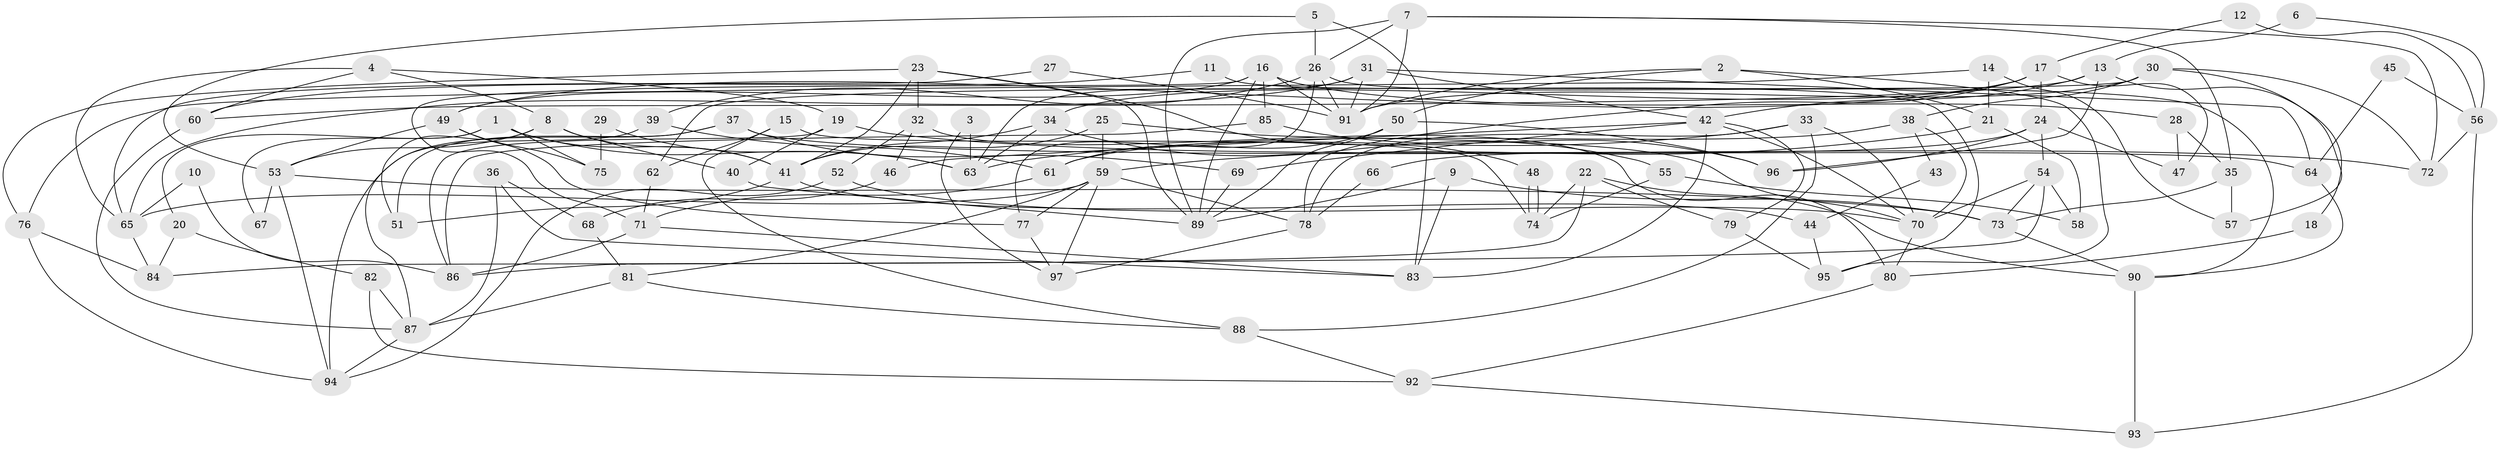 // coarse degree distribution, {8: 0.12244897959183673, 10: 0.02040816326530612, 4: 0.10204081632653061, 3: 0.14285714285714285, 2: 0.061224489795918366, 5: 0.2857142857142857, 6: 0.12244897959183673, 7: 0.08163265306122448, 9: 0.04081632653061224, 13: 0.02040816326530612}
// Generated by graph-tools (version 1.1) at 2025/37/03/04/25 23:37:03]
// undirected, 97 vertices, 194 edges
graph export_dot {
  node [color=gray90,style=filled];
  1;
  2;
  3;
  4;
  5;
  6;
  7;
  8;
  9;
  10;
  11;
  12;
  13;
  14;
  15;
  16;
  17;
  18;
  19;
  20;
  21;
  22;
  23;
  24;
  25;
  26;
  27;
  28;
  29;
  30;
  31;
  32;
  33;
  34;
  35;
  36;
  37;
  38;
  39;
  40;
  41;
  42;
  43;
  44;
  45;
  46;
  47;
  48;
  49;
  50;
  51;
  52;
  53;
  54;
  55;
  56;
  57;
  58;
  59;
  60;
  61;
  62;
  63;
  64;
  65;
  66;
  67;
  68;
  69;
  70;
  71;
  72;
  73;
  74;
  75;
  76;
  77;
  78;
  79;
  80;
  81;
  82;
  83;
  84;
  85;
  86;
  87;
  88;
  89;
  90;
  91;
  92;
  93;
  94;
  95;
  96;
  97;
  1 -- 63;
  1 -- 41;
  1 -- 20;
  1 -- 67;
  1 -- 75;
  2 -- 50;
  2 -- 91;
  2 -- 21;
  2 -- 95;
  3 -- 63;
  3 -- 97;
  4 -- 19;
  4 -- 65;
  4 -- 8;
  4 -- 60;
  5 -- 26;
  5 -- 83;
  5 -- 53;
  6 -- 56;
  6 -- 13;
  7 -- 89;
  7 -- 26;
  7 -- 35;
  7 -- 72;
  7 -- 91;
  8 -- 53;
  8 -- 40;
  8 -- 41;
  8 -- 51;
  9 -- 73;
  9 -- 83;
  9 -- 89;
  10 -- 65;
  10 -- 86;
  11 -- 60;
  11 -- 95;
  12 -- 17;
  12 -- 56;
  13 -- 42;
  13 -- 96;
  13 -- 18;
  13 -- 60;
  14 -- 21;
  14 -- 76;
  14 -- 57;
  15 -- 74;
  15 -- 88;
  15 -- 62;
  16 -- 89;
  16 -- 91;
  16 -- 28;
  16 -- 49;
  16 -- 71;
  16 -- 85;
  17 -- 78;
  17 -- 49;
  17 -- 24;
  17 -- 34;
  17 -- 47;
  18 -- 80;
  19 -- 72;
  19 -- 40;
  19 -- 86;
  20 -- 84;
  20 -- 82;
  21 -- 59;
  21 -- 58;
  22 -- 90;
  22 -- 86;
  22 -- 74;
  22 -- 79;
  23 -- 41;
  23 -- 89;
  23 -- 32;
  23 -- 48;
  23 -- 76;
  24 -- 54;
  24 -- 47;
  24 -- 66;
  24 -- 96;
  25 -- 41;
  25 -- 70;
  25 -- 59;
  26 -- 77;
  26 -- 90;
  26 -- 39;
  26 -- 91;
  27 -- 65;
  27 -- 91;
  28 -- 47;
  28 -- 35;
  29 -- 75;
  29 -- 63;
  30 -- 57;
  30 -- 91;
  30 -- 38;
  30 -- 62;
  30 -- 72;
  31 -- 91;
  31 -- 42;
  31 -- 63;
  31 -- 64;
  31 -- 65;
  32 -- 80;
  32 -- 46;
  32 -- 52;
  33 -- 63;
  33 -- 70;
  33 -- 78;
  33 -- 88;
  34 -- 41;
  34 -- 55;
  34 -- 63;
  35 -- 57;
  35 -- 73;
  36 -- 87;
  36 -- 83;
  36 -- 68;
  37 -- 69;
  37 -- 94;
  37 -- 51;
  37 -- 64;
  38 -- 61;
  38 -- 43;
  38 -- 70;
  39 -- 87;
  39 -- 61;
  40 -- 89;
  41 -- 51;
  41 -- 44;
  42 -- 70;
  42 -- 46;
  42 -- 69;
  42 -- 79;
  42 -- 83;
  43 -- 44;
  44 -- 95;
  45 -- 64;
  45 -- 56;
  46 -- 68;
  48 -- 74;
  48 -- 74;
  49 -- 53;
  49 -- 75;
  49 -- 77;
  50 -- 96;
  50 -- 61;
  50 -- 89;
  52 -- 94;
  52 -- 70;
  53 -- 73;
  53 -- 67;
  53 -- 94;
  54 -- 58;
  54 -- 70;
  54 -- 73;
  54 -- 84;
  55 -- 74;
  55 -- 58;
  56 -- 72;
  56 -- 93;
  59 -- 78;
  59 -- 65;
  59 -- 77;
  59 -- 81;
  59 -- 97;
  60 -- 87;
  61 -- 71;
  62 -- 71;
  64 -- 90;
  65 -- 84;
  66 -- 78;
  68 -- 81;
  69 -- 89;
  70 -- 80;
  71 -- 83;
  71 -- 86;
  73 -- 90;
  76 -- 84;
  76 -- 94;
  77 -- 97;
  78 -- 97;
  79 -- 95;
  80 -- 92;
  81 -- 87;
  81 -- 88;
  82 -- 87;
  82 -- 92;
  85 -- 86;
  85 -- 96;
  87 -- 94;
  88 -- 92;
  90 -- 93;
  92 -- 93;
}
